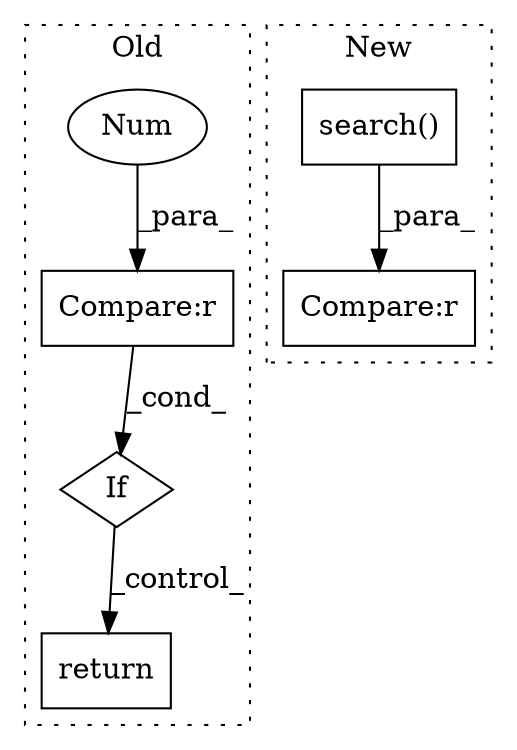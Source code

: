 digraph G {
subgraph cluster0 {
1 [label="return" a="93" s="895" l="7" shape="box"];
3 [label="Compare:r" a="40" s="877" l="8" shape="box"];
4 [label="If" a="96" s="874" l="3" shape="diamond"];
5 [label="Num" a="76" s="884" l="1" shape="ellipse"];
label = "Old";
style="dotted";
}
subgraph cluster1 {
2 [label="search()" a="75" s="781,834" l="10,1" shape="box"];
6 [label="Compare:r" a="40" s="781" l="66" shape="box"];
label = "New";
style="dotted";
}
2 -> 6 [label="_para_"];
3 -> 4 [label="_cond_"];
4 -> 1 [label="_control_"];
5 -> 3 [label="_para_"];
}